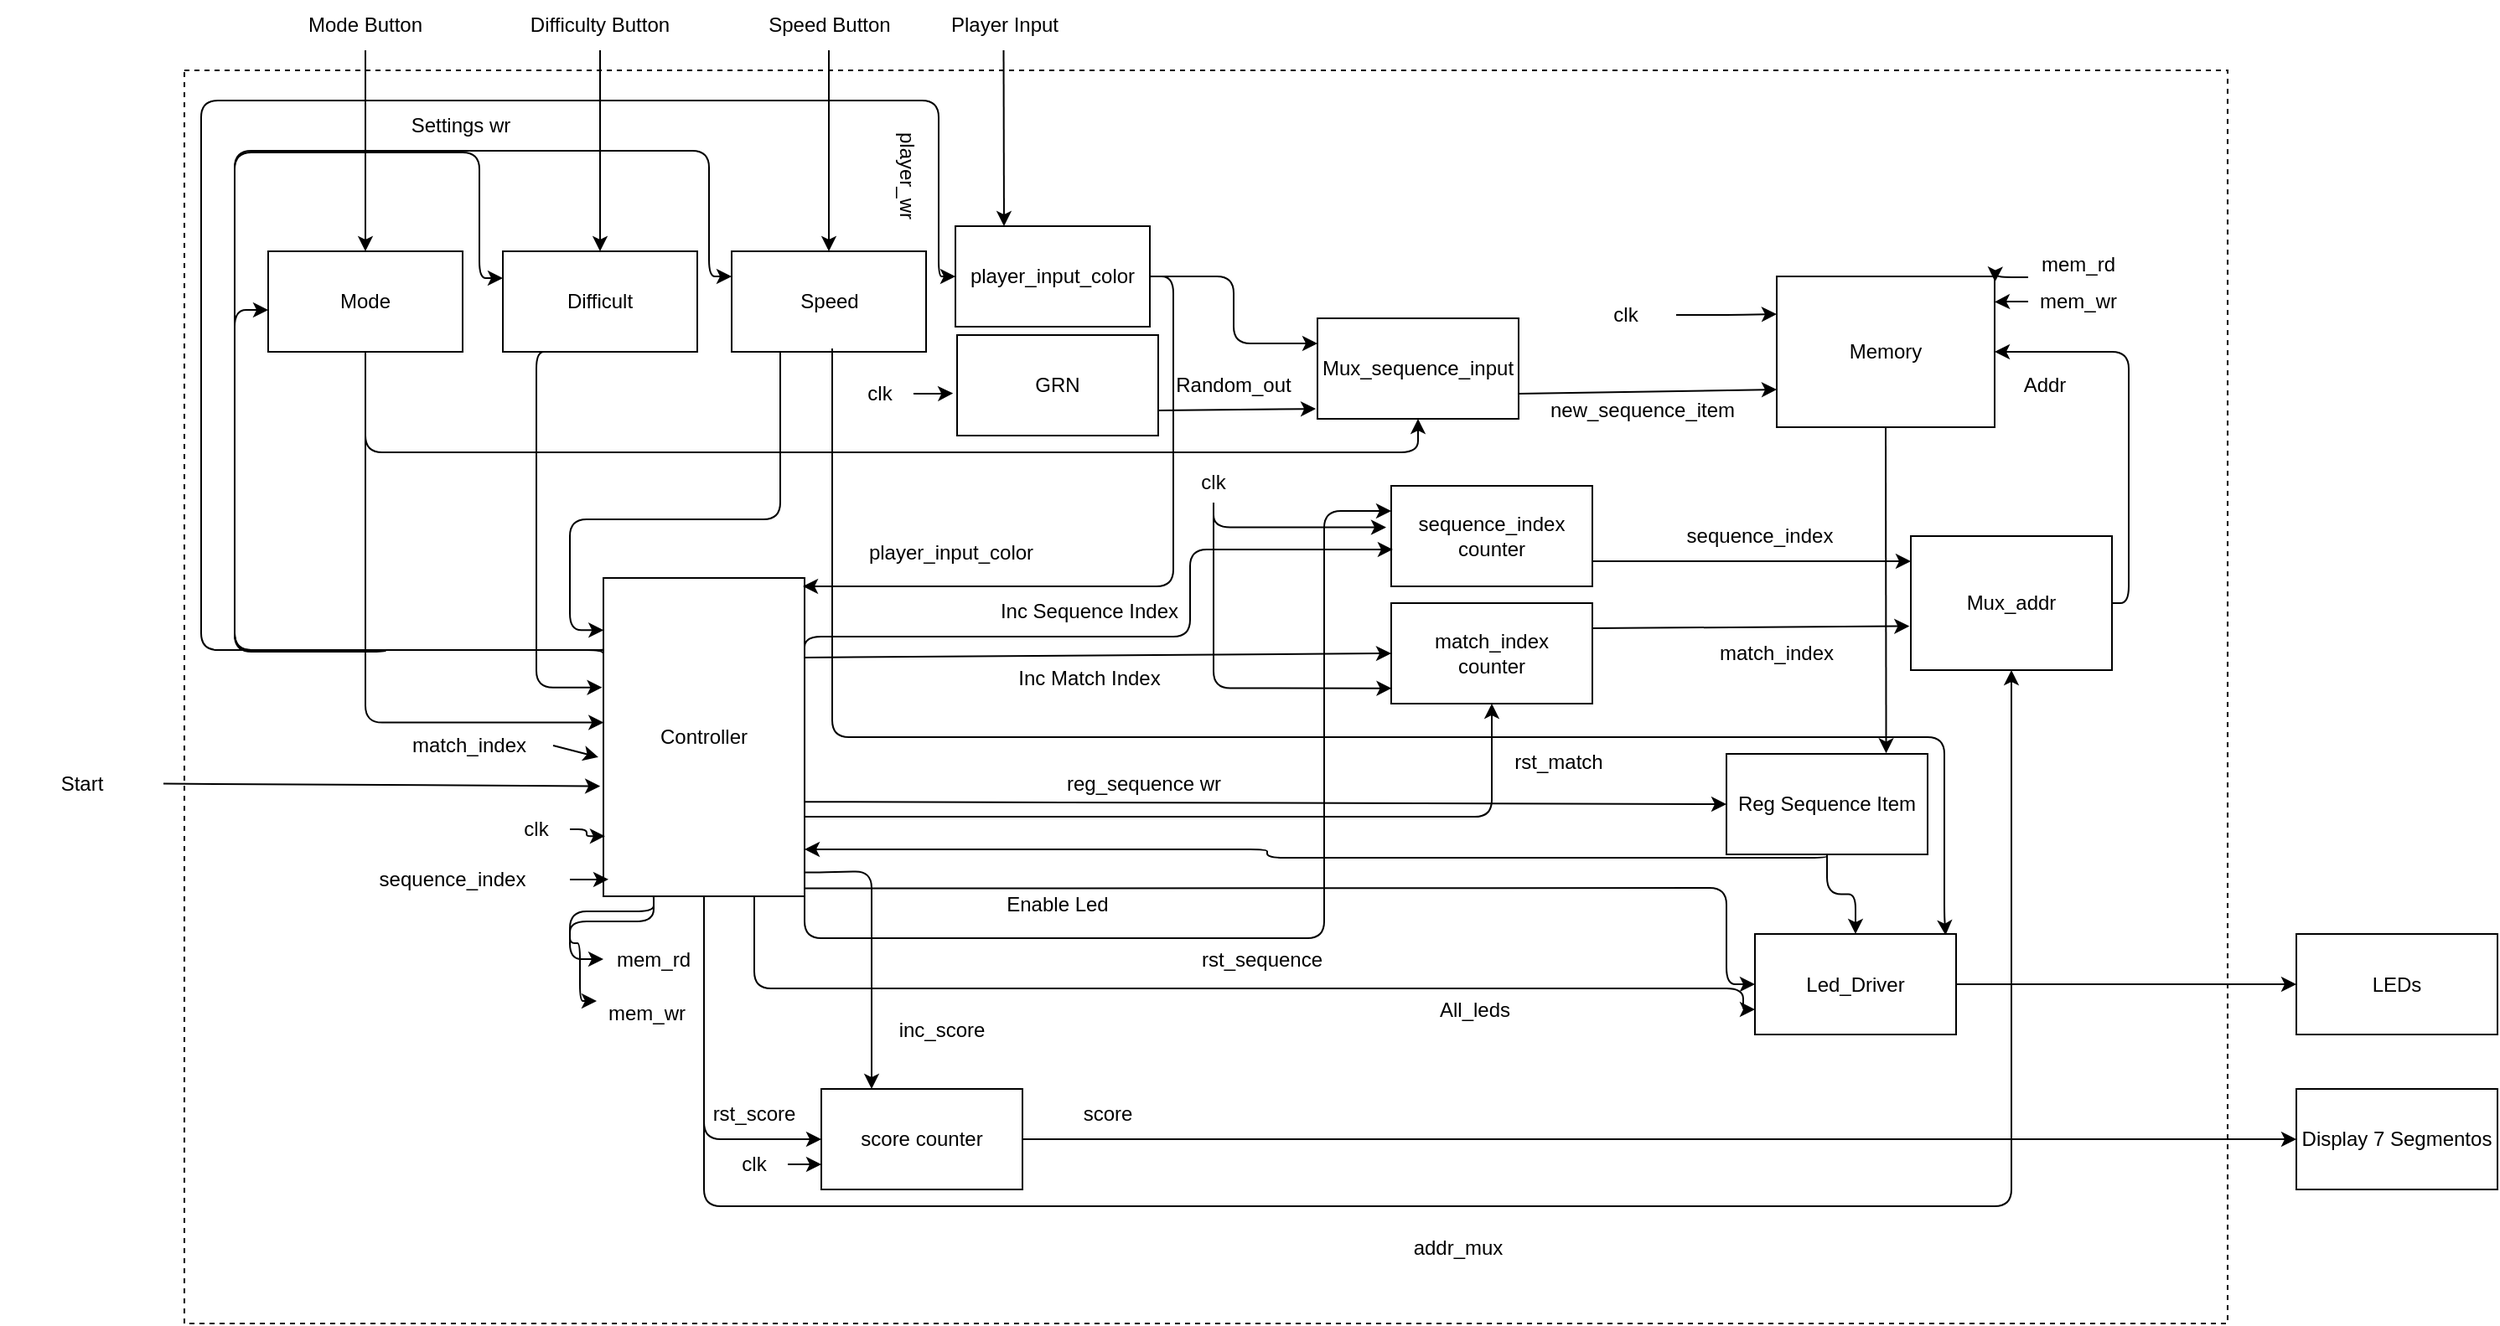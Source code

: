 <mxfile>
    <diagram id="1YeAkvaOezaJm31vY79s" name="Page-1">
        <mxGraphModel dx="2784" dy="2012" grid="1" gridSize="10" guides="1" tooltips="1" connect="1" arrows="1" fold="1" page="1" pageScale="1" pageWidth="827" pageHeight="1169" math="0" shadow="0">
            <root>
                <mxCell id="0"/>
                <mxCell id="1" parent="0"/>
                <mxCell id="105" value="" style="whiteSpace=wrap;html=1;dashed=1;" parent="1" vertex="1">
                    <mxGeometry x="-230" y="-68" width="1219" height="748" as="geometry"/>
                </mxCell>
                <mxCell id="2" value="GRN" style="whiteSpace=wrap;html=1;" parent="1" vertex="1">
                    <mxGeometry x="231" y="90" width="120" height="60" as="geometry"/>
                </mxCell>
                <mxCell id="90" style="edgeStyle=orthogonalEdgeStyle;html=1;exitX=0.25;exitY=1;exitDx=0;exitDy=0;entryX=0;entryY=0.25;entryDx=0;entryDy=0;" parent="1" source="3" target="88" edge="1">
                    <mxGeometry relative="1" as="geometry">
                        <Array as="points">
                            <mxPoint x="50" y="440"/>
                            <mxPoint y="440"/>
                            <mxPoint y="453"/>
                            <mxPoint x="6" y="453"/>
                            <mxPoint x="6" y="488"/>
                        </Array>
                    </mxGeometry>
                </mxCell>
                <mxCell id="91" style="edgeStyle=orthogonalEdgeStyle;html=1;exitX=0.25;exitY=1;exitDx=0;exitDy=0;entryX=0;entryY=0.5;entryDx=0;entryDy=0;" parent="1" target="89" edge="1">
                    <mxGeometry relative="1" as="geometry">
                        <mxPoint x="40" y="420" as="sourcePoint"/>
                        <mxPoint x="30.0" y="447.5" as="targetPoint"/>
                        <Array as="points">
                            <mxPoint x="50" y="420"/>
                            <mxPoint x="50" y="434"/>
                            <mxPoint y="434"/>
                            <mxPoint y="463"/>
                        </Array>
                    </mxGeometry>
                </mxCell>
                <mxCell id="156" style="edgeStyle=orthogonalEdgeStyle;html=1;exitX=0.973;exitY=0.975;exitDx=0;exitDy=0;entryX=0;entryY=0.5;entryDx=0;entryDy=0;exitPerimeter=0;" parent="1" source="3" target="67" edge="1">
                    <mxGeometry relative="1" as="geometry">
                        <Array as="points">
                            <mxPoint x="140" y="420"/>
                            <mxPoint x="690" y="420"/>
                            <mxPoint x="690" y="477"/>
                        </Array>
                    </mxGeometry>
                </mxCell>
                <mxCell id="171" style="edgeStyle=orthogonalEdgeStyle;html=1;exitX=1;exitY=0.25;exitDx=0;exitDy=0;entryX=0;entryY=0.5;entryDx=0;entryDy=0;" parent="1" source="3" target="122" edge="1">
                    <mxGeometry relative="1" as="geometry">
                        <mxPoint x="-330" y="-30" as="targetPoint"/>
                        <Array as="points">
                            <mxPoint x="140" y="278"/>
                            <mxPoint x="-220" y="278"/>
                            <mxPoint x="-220" y="-50"/>
                            <mxPoint x="220" y="-50"/>
                            <mxPoint x="220" y="55"/>
                        </Array>
                    </mxGeometry>
                </mxCell>
                <mxCell id="183" style="edgeStyle=none;html=1;exitX=0.99;exitY=0.703;exitDx=0;exitDy=0;entryX=0;entryY=0.5;entryDx=0;entryDy=0;exitPerimeter=0;" parent="1" source="3" target="124" edge="1">
                    <mxGeometry relative="1" as="geometry"/>
                </mxCell>
                <mxCell id="191" style="edgeStyle=none;html=1;exitX=1;exitY=0.25;exitDx=0;exitDy=0;entryX=0;entryY=0.5;entryDx=0;entryDy=0;" parent="1" source="3" target="185" edge="1">
                    <mxGeometry relative="1" as="geometry"/>
                </mxCell>
                <mxCell id="206" style="edgeStyle=orthogonalEdgeStyle;html=1;exitX=1;exitY=0.75;exitDx=0;exitDy=0;entryX=0.5;entryY=1;entryDx=0;entryDy=0;" parent="1" source="3" target="185" edge="1">
                    <mxGeometry relative="1" as="geometry"/>
                </mxCell>
                <mxCell id="208" style="edgeStyle=orthogonalEdgeStyle;html=1;exitX=1;exitY=1;exitDx=0;exitDy=0;entryX=0;entryY=0.25;entryDx=0;entryDy=0;" parent="1" source="3" target="186" edge="1">
                    <mxGeometry relative="1" as="geometry">
                        <Array as="points">
                            <mxPoint x="140" y="450"/>
                            <mxPoint x="450" y="450"/>
                            <mxPoint x="450" y="195"/>
                        </Array>
                    </mxGeometry>
                </mxCell>
                <mxCell id="224" style="edgeStyle=orthogonalEdgeStyle;html=1;exitX=0.5;exitY=1;exitDx=0;exitDy=0;entryX=0.5;entryY=1;entryDx=0;entryDy=0;" parent="1" source="3" target="218" edge="1">
                    <mxGeometry relative="1" as="geometry">
                        <Array as="points">
                            <mxPoint x="80" y="610"/>
                            <mxPoint x="860" y="610"/>
                        </Array>
                    </mxGeometry>
                </mxCell>
                <mxCell id="228" style="edgeStyle=orthogonalEdgeStyle;html=1;exitX=0.5;exitY=1;exitDx=0;exitDy=0;entryX=0;entryY=0.5;entryDx=0;entryDy=0;" parent="1" source="3" target="226" edge="1">
                    <mxGeometry relative="1" as="geometry"/>
                </mxCell>
                <mxCell id="3" value="Controller" style="whiteSpace=wrap;html=1;" parent="1" vertex="1">
                    <mxGeometry x="20" y="235" width="120" height="190" as="geometry"/>
                </mxCell>
                <mxCell id="184" style="edgeStyle=none;html=1;exitX=0.5;exitY=1;exitDx=0;exitDy=0;entryX=0.794;entryY=-0.006;entryDx=0;entryDy=0;entryPerimeter=0;" parent="1" source="4" target="124" edge="1">
                    <mxGeometry relative="1" as="geometry"/>
                </mxCell>
                <mxCell id="4" value="Memory" style="whiteSpace=wrap;html=1;" parent="1" vertex="1">
                    <mxGeometry x="720" y="55" width="130" height="90" as="geometry"/>
                </mxCell>
                <mxCell id="168" style="edgeStyle=none;html=1;exitX=0.5;exitY=1;exitDx=0;exitDy=0;entryX=0.5;entryY=0;entryDx=0;entryDy=0;" parent="1" source="17" target="165" edge="1">
                    <mxGeometry relative="1" as="geometry"/>
                </mxCell>
                <mxCell id="17" value="Speed Button" style="text;strokeColor=none;align=center;fillColor=none;html=1;verticalAlign=middle;whiteSpace=wrap;rounded=0;" parent="1" vertex="1">
                    <mxGeometry x="104.5" y="-110" width="100" height="30" as="geometry"/>
                </mxCell>
                <mxCell id="169" style="edgeStyle=none;html=1;exitX=0.5;exitY=1;exitDx=0;exitDy=0;entryX=0.5;entryY=0;entryDx=0;entryDy=0;" parent="1" source="18" target="166" edge="1">
                    <mxGeometry relative="1" as="geometry"/>
                </mxCell>
                <mxCell id="18" value="Difficulty Button" style="text;strokeColor=none;align=center;fillColor=none;html=1;verticalAlign=middle;whiteSpace=wrap;rounded=0;" parent="1" vertex="1">
                    <mxGeometry x="-32" y="-110" width="100" height="30" as="geometry"/>
                </mxCell>
                <mxCell id="170" style="edgeStyle=none;html=1;exitX=0.5;exitY=1;exitDx=0;exitDy=0;entryX=0.5;entryY=0;entryDx=0;entryDy=0;" parent="1" source="19" target="167" edge="1">
                    <mxGeometry relative="1" as="geometry"/>
                </mxCell>
                <mxCell id="19" value="Mode Button" style="text;strokeColor=none;align=center;fillColor=none;html=1;verticalAlign=middle;whiteSpace=wrap;rounded=0;" parent="1" vertex="1">
                    <mxGeometry x="-172" y="-110" width="100" height="30" as="geometry"/>
                </mxCell>
                <mxCell id="20" value="Start" style="text;strokeColor=none;align=center;fillColor=none;html=1;verticalAlign=middle;whiteSpace=wrap;rounded=0;" parent="1" vertex="1">
                    <mxGeometry x="-340" y="342.5" width="97.5" height="30" as="geometry"/>
                </mxCell>
                <mxCell id="160" style="edgeStyle=none;html=1;exitX=0.5;exitY=1;exitDx=0;exitDy=0;entryX=0.25;entryY=0;entryDx=0;entryDy=0;" parent="1" source="21" target="122" edge="1">
                    <mxGeometry relative="1" as="geometry"/>
                </mxCell>
                <mxCell id="21" value="Player Input" style="text;strokeColor=none;align=center;fillColor=none;html=1;verticalAlign=middle;whiteSpace=wrap;rounded=0;" parent="1" vertex="1">
                    <mxGeometry x="212.5" y="-110" width="92.5" height="30" as="geometry"/>
                </mxCell>
                <mxCell id="36" value="Random_out" style="text;strokeColor=none;align=center;fillColor=none;html=1;verticalAlign=middle;whiteSpace=wrap;rounded=0;" parent="1" vertex="1">
                    <mxGeometry x="356" y="105" width="80" height="30" as="geometry"/>
                </mxCell>
                <mxCell id="37" value="new_sequence_item" style="text;strokeColor=none;align=center;fillColor=none;html=1;verticalAlign=middle;whiteSpace=wrap;rounded=0;" parent="1" vertex="1">
                    <mxGeometry x="600" y="120" width="80" height="30" as="geometry"/>
                </mxCell>
                <mxCell id="161" style="edgeStyle=none;html=1;exitX=1;exitY=0.75;exitDx=0;exitDy=0;entryX=0;entryY=0.75;entryDx=0;entryDy=0;" parent="1" source="40" target="4" edge="1">
                    <mxGeometry relative="1" as="geometry"/>
                </mxCell>
                <mxCell id="40" value="Mux_sequence_input" style="whiteSpace=wrap;html=1;" parent="1" vertex="1">
                    <mxGeometry x="446" y="80" width="120" height="60" as="geometry"/>
                </mxCell>
                <mxCell id="112" style="edgeStyle=orthogonalEdgeStyle;html=1;exitX=1;exitY=0.5;exitDx=0;exitDy=0;entryX=0;entryY=0.5;entryDx=0;entryDy=0;" parent="1" source="67" target="111" edge="1">
                    <mxGeometry relative="1" as="geometry"/>
                </mxCell>
                <mxCell id="67" value="Led_Driver" style="whiteSpace=wrap;html=1;" parent="1" vertex="1">
                    <mxGeometry x="707" y="447.5" width="120" height="60" as="geometry"/>
                </mxCell>
                <mxCell id="70" value="inc_score" style="text;strokeColor=none;align=center;fillColor=none;html=1;verticalAlign=middle;whiteSpace=wrap;rounded=0;" parent="1" vertex="1">
                    <mxGeometry x="192" y="490" width="60" height="30" as="geometry"/>
                </mxCell>
                <mxCell id="84" value="mem_rd" style="text;strokeColor=none;align=center;fillColor=none;html=1;verticalAlign=middle;whiteSpace=wrap;rounded=0;" parent="1" vertex="1">
                    <mxGeometry x="870" y="33" width="60" height="30" as="geometry"/>
                </mxCell>
                <mxCell id="85" value="mem_wr" style="text;strokeColor=none;align=center;fillColor=none;html=1;verticalAlign=middle;whiteSpace=wrap;rounded=0;" parent="1" vertex="1">
                    <mxGeometry x="870" y="55" width="60" height="30" as="geometry"/>
                </mxCell>
                <mxCell id="88" value="mem_wr" style="text;strokeColor=none;align=center;fillColor=none;html=1;verticalAlign=middle;whiteSpace=wrap;rounded=0;" parent="1" vertex="1">
                    <mxGeometry x="16" y="480" width="60" height="30" as="geometry"/>
                </mxCell>
                <mxCell id="89" value="mem_rd" style="text;strokeColor=none;align=center;fillColor=none;html=1;verticalAlign=middle;whiteSpace=wrap;rounded=0;" parent="1" vertex="1">
                    <mxGeometry x="20" y="447.5" width="60" height="30" as="geometry"/>
                </mxCell>
                <mxCell id="94" value="match_index" style="text;strokeColor=none;align=center;fillColor=none;html=1;verticalAlign=middle;whiteSpace=wrap;rounded=0;rotation=0;" parent="1" vertex="1">
                    <mxGeometry x="670" y="265" width="100" height="30" as="geometry"/>
                </mxCell>
                <mxCell id="96" value="sequence_index" style="text;strokeColor=none;align=center;fillColor=none;html=1;verticalAlign=middle;whiteSpace=wrap;rounded=0;rotation=0;" parent="1" vertex="1">
                    <mxGeometry x="640" y="195" width="140" height="30" as="geometry"/>
                </mxCell>
                <mxCell id="108" value="Display 7 Segmentos" style="whiteSpace=wrap;html=1;" parent="1" vertex="1">
                    <mxGeometry x="1030" y="540" width="120" height="60" as="geometry"/>
                </mxCell>
                <mxCell id="111" value="LEDs" style="whiteSpace=wrap;html=1;" parent="1" vertex="1">
                    <mxGeometry x="1030" y="447.5" width="120" height="60" as="geometry"/>
                </mxCell>
                <mxCell id="116" style="edgeStyle=orthogonalEdgeStyle;html=1;exitX=1;exitY=0.5;exitDx=0;exitDy=0;entryX=0;entryY=0.25;entryDx=0;entryDy=0;" parent="1" source="115" target="4" edge="1">
                    <mxGeometry relative="1" as="geometry"/>
                </mxCell>
                <mxCell id="115" value="clk" style="text;strokeColor=none;align=center;fillColor=none;html=1;verticalAlign=middle;whiteSpace=wrap;rounded=0;" parent="1" vertex="1">
                    <mxGeometry x="600" y="63" width="60" height="30" as="geometry"/>
                </mxCell>
                <mxCell id="118" style="edgeStyle=orthogonalEdgeStyle;html=1;exitX=1;exitY=0.5;exitDx=0;exitDy=0;entryX=-0.02;entryY=0.58;entryDx=0;entryDy=0;entryPerimeter=0;" parent="1" source="117" target="2" edge="1">
                    <mxGeometry relative="1" as="geometry"/>
                </mxCell>
                <mxCell id="117" value="clk" style="text;strokeColor=none;align=center;fillColor=none;html=1;verticalAlign=middle;whiteSpace=wrap;rounded=0;" parent="1" vertex="1">
                    <mxGeometry x="165" y="110" width="40" height="30" as="geometry"/>
                </mxCell>
                <mxCell id="119" value="clk" style="text;strokeColor=none;align=center;fillColor=none;html=1;verticalAlign=middle;whiteSpace=wrap;rounded=0;" parent="1" vertex="1">
                    <mxGeometry x="-40" y="370" width="40" height="30" as="geometry"/>
                </mxCell>
                <mxCell id="163" style="edgeStyle=orthogonalEdgeStyle;html=1;exitX=1;exitY=0.5;exitDx=0;exitDy=0;entryX=0;entryY=0.25;entryDx=0;entryDy=0;" parent="1" source="122" target="40" edge="1">
                    <mxGeometry relative="1" as="geometry"/>
                </mxCell>
                <mxCell id="164" style="edgeStyle=orthogonalEdgeStyle;html=1;exitX=1;exitY=0.5;exitDx=0;exitDy=0;" parent="1" source="122" edge="1">
                    <mxGeometry relative="1" as="geometry">
                        <mxPoint x="139" y="240" as="targetPoint"/>
                        <Array as="points">
                            <mxPoint x="360" y="55"/>
                            <mxPoint x="360" y="240"/>
                            <mxPoint x="139" y="240"/>
                        </Array>
                    </mxGeometry>
                </mxCell>
                <mxCell id="122" value="&lt;span style=&quot;color: rgb(0, 0, 0);&quot;&gt;player_input_color&lt;/span&gt;" style="whiteSpace=wrap;html=1;" parent="1" vertex="1">
                    <mxGeometry x="230" y="25" width="116" height="60" as="geometry"/>
                </mxCell>
                <mxCell id="132" style="edgeStyle=orthogonalEdgeStyle;html=1;exitX=0.5;exitY=1;exitDx=0;exitDy=0;" parent="1" source="124" target="67" edge="1">
                    <mxGeometry relative="1" as="geometry"/>
                </mxCell>
                <mxCell id="124" value="&lt;span style=&quot;color: rgb(0, 0, 0);&quot;&gt;Reg Sequence Item&lt;/span&gt;" style="whiteSpace=wrap;html=1;" parent="1" vertex="1">
                    <mxGeometry x="690" y="340" width="120" height="60" as="geometry"/>
                </mxCell>
                <mxCell id="139" style="edgeStyle=orthogonalEdgeStyle;html=1;exitX=0;exitY=0.75;exitDx=0;exitDy=0;entryX=1.002;entryY=0.036;entryDx=0;entryDy=0;entryPerimeter=0;" parent="1" source="84" target="4" edge="1">
                    <mxGeometry relative="1" as="geometry"/>
                </mxCell>
                <mxCell id="140" style="edgeStyle=orthogonalEdgeStyle;html=1;exitX=0;exitY=0.5;exitDx=0;exitDy=0;entryX=1;entryY=0.169;entryDx=0;entryDy=0;entryPerimeter=0;" parent="1" source="85" target="4" edge="1">
                    <mxGeometry relative="1" as="geometry"/>
                </mxCell>
                <mxCell id="144" style="edgeStyle=orthogonalEdgeStyle;html=1;entryX=0.25;entryY=0;entryDx=0;entryDy=0;exitX=1.002;exitY=0.925;exitDx=0;exitDy=0;exitPerimeter=0;" parent="1" source="3" target="226" edge="1">
                    <mxGeometry relative="1" as="geometry">
                        <mxPoint x="143" y="410" as="sourcePoint"/>
                        <Array as="points">
                            <mxPoint x="143" y="411"/>
                            <mxPoint x="180" y="410"/>
                        </Array>
                    </mxGeometry>
                </mxCell>
                <mxCell id="146" style="edgeStyle=orthogonalEdgeStyle;html=1;exitX=1;exitY=0.5;exitDx=0;exitDy=0;entryX=0.008;entryY=0.811;entryDx=0;entryDy=0;entryPerimeter=0;" parent="1" source="119" target="3" edge="1">
                    <mxGeometry relative="1" as="geometry"/>
                </mxCell>
                <mxCell id="152" value="player_input_color" style="text;strokeColor=none;align=center;fillColor=none;html=1;verticalAlign=middle;whiteSpace=wrap;rounded=0;" parent="1" vertex="1">
                    <mxGeometry x="190" y="205" width="75" height="30" as="geometry"/>
                </mxCell>
                <mxCell id="153" value="reg_sequence wr" style="text;strokeColor=none;align=center;fillColor=none;html=1;verticalAlign=middle;whiteSpace=wrap;rounded=0;" parent="1" vertex="1">
                    <mxGeometry x="290" y="342.5" width="105" height="30" as="geometry"/>
                </mxCell>
                <mxCell id="157" value="Enable Led" style="text;strokeColor=none;align=center;fillColor=none;html=1;verticalAlign=middle;whiteSpace=wrap;rounded=0;" parent="1" vertex="1">
                    <mxGeometry x="256" y="415" width="70" height="30" as="geometry"/>
                </mxCell>
                <mxCell id="162" style="edgeStyle=none;html=1;exitX=1;exitY=0.75;exitDx=0;exitDy=0;entryX=-0.008;entryY=0.9;entryDx=0;entryDy=0;entryPerimeter=0;" parent="1" source="2" target="40" edge="1">
                    <mxGeometry relative="1" as="geometry"/>
                </mxCell>
                <mxCell id="165" value="&lt;span style=&quot;color: rgb(0, 0, 0);&quot;&gt;Speed&lt;/span&gt;" style="whiteSpace=wrap;html=1;" parent="1" vertex="1">
                    <mxGeometry x="96.5" y="40" width="116" height="60" as="geometry"/>
                </mxCell>
                <mxCell id="166" value="&lt;span style=&quot;color: rgb(0, 0, 0);&quot;&gt;Difficult&lt;/span&gt;" style="whiteSpace=wrap;html=1;" parent="1" vertex="1">
                    <mxGeometry x="-40" y="40" width="116" height="60" as="geometry"/>
                </mxCell>
                <mxCell id="180" style="edgeStyle=orthogonalEdgeStyle;html=1;exitX=0.5;exitY=1;exitDx=0;exitDy=0;entryX=0.5;entryY=1;entryDx=0;entryDy=0;" parent="1" source="167" target="40" edge="1">
                    <mxGeometry relative="1" as="geometry">
                        <Array as="points">
                            <mxPoint x="-122" y="160"/>
                            <mxPoint x="506" y="160"/>
                        </Array>
                    </mxGeometry>
                </mxCell>
                <mxCell id="167" value="&lt;span style=&quot;color: rgb(0, 0, 0);&quot;&gt;Mode&lt;/span&gt;" style="whiteSpace=wrap;html=1;" parent="1" vertex="1">
                    <mxGeometry x="-180" y="40" width="116" height="60" as="geometry"/>
                </mxCell>
                <mxCell id="172" style="edgeStyle=orthogonalEdgeStyle;html=1;entryX=0;entryY=0.25;entryDx=0;entryDy=0;" parent="1" target="165" edge="1">
                    <mxGeometry relative="1" as="geometry">
                        <mxPoint x="99.5" y="55" as="targetPoint"/>
                        <mxPoint x="20" y="278" as="sourcePoint"/>
                        <Array as="points">
                            <mxPoint x="20" y="277"/>
                            <mxPoint x="20" y="278"/>
                            <mxPoint x="-200" y="278"/>
                            <mxPoint x="-200" y="-20"/>
                            <mxPoint x="83" y="-20"/>
                            <mxPoint x="83" y="55"/>
                        </Array>
                    </mxGeometry>
                </mxCell>
                <mxCell id="173" style="edgeStyle=orthogonalEdgeStyle;html=1;exitX=-0.033;exitY=0.305;exitDx=0;exitDy=0;exitPerimeter=0;entryX=0;entryY=0.25;entryDx=0;entryDy=0;" parent="1" edge="1">
                    <mxGeometry relative="1" as="geometry">
                        <mxPoint x="-40" y="56" as="targetPoint"/>
                        <mxPoint x="-109.96" y="277.95" as="sourcePoint"/>
                        <Array as="points">
                            <mxPoint x="-110" y="279"/>
                            <mxPoint x="-200" y="279"/>
                            <mxPoint x="-200" y="-19"/>
                            <mxPoint x="-54" y="-19"/>
                            <mxPoint x="-54" y="56"/>
                        </Array>
                    </mxGeometry>
                </mxCell>
                <mxCell id="174" style="edgeStyle=orthogonalEdgeStyle;html=1;exitX=0;exitY=0.25;exitDx=0;exitDy=0;entryX=0;entryY=0.25;entryDx=0;entryDy=0;" parent="1" source="3" edge="1">
                    <mxGeometry relative="1" as="geometry">
                        <mxPoint x="-180" y="75" as="targetPoint"/>
                        <mxPoint x="-249.96" y="296.95" as="sourcePoint"/>
                        <Array as="points">
                            <mxPoint x="-200" y="278"/>
                            <mxPoint x="-200" y="75"/>
                        </Array>
                    </mxGeometry>
                </mxCell>
                <mxCell id="175" value="Settings wr" style="text;strokeColor=none;align=center;fillColor=none;html=1;verticalAlign=middle;whiteSpace=wrap;rounded=0;" parent="1" vertex="1">
                    <mxGeometry x="-110" y="-50" width="90" height="30" as="geometry"/>
                </mxCell>
                <mxCell id="176" style="edgeStyle=orthogonalEdgeStyle;html=1;exitX=0.5;exitY=1;exitDx=0;exitDy=0;entryX=0.001;entryY=0.454;entryDx=0;entryDy=0;entryPerimeter=0;" parent="1" source="167" target="3" edge="1">
                    <mxGeometry relative="1" as="geometry"/>
                </mxCell>
                <mxCell id="177" style="edgeStyle=orthogonalEdgeStyle;html=1;exitX=0.25;exitY=1;exitDx=0;exitDy=0;entryX=-0.006;entryY=0.344;entryDx=0;entryDy=0;entryPerimeter=0;" parent="1" source="166" target="3" edge="1">
                    <mxGeometry relative="1" as="geometry">
                        <Array as="points">
                            <mxPoint x="-20" y="100"/>
                            <mxPoint x="-20" y="300"/>
                        </Array>
                    </mxGeometry>
                </mxCell>
                <mxCell id="178" style="edgeStyle=orthogonalEdgeStyle;html=1;exitX=0.25;exitY=1;exitDx=0;exitDy=0;entryX=0.001;entryY=0.164;entryDx=0;entryDy=0;entryPerimeter=0;" parent="1" source="165" target="3" edge="1">
                    <mxGeometry relative="1" as="geometry">
                        <Array as="points">
                            <mxPoint x="126" y="200"/>
                            <mxPoint y="200"/>
                            <mxPoint y="266"/>
                        </Array>
                    </mxGeometry>
                </mxCell>
                <mxCell id="179" style="edgeStyle=none;html=1;entryX=-0.016;entryY=0.654;entryDx=0;entryDy=0;entryPerimeter=0;" parent="1" source="20" target="3" edge="1">
                    <mxGeometry relative="1" as="geometry"/>
                </mxCell>
                <mxCell id="181" style="edgeStyle=orthogonalEdgeStyle;html=1;exitX=0.5;exitY=1;exitDx=0;exitDy=0;entryX=0.931;entryY=0.046;entryDx=0;entryDy=0;entryPerimeter=0;" parent="1" edge="1">
                    <mxGeometry relative="1" as="geometry">
                        <mxPoint x="156.5" y="98" as="sourcePoint"/>
                        <mxPoint x="820.72" y="448.26" as="targetPoint"/>
                        <Array as="points">
                            <mxPoint x="156" y="330"/>
                            <mxPoint x="820" y="330"/>
                            <mxPoint x="820" y="436"/>
                            <mxPoint x="821" y="436"/>
                        </Array>
                    </mxGeometry>
                </mxCell>
                <mxCell id="182" style="edgeStyle=orthogonalEdgeStyle;html=1;" parent="1" edge="1">
                    <mxGeometry relative="1" as="geometry">
                        <mxPoint x="750" y="400" as="sourcePoint"/>
                        <mxPoint x="140" y="397" as="targetPoint"/>
                        <Array as="points">
                            <mxPoint x="750" y="402"/>
                            <mxPoint x="416" y="402"/>
                            <mxPoint x="416" y="397"/>
                            <mxPoint x="140" y="397"/>
                        </Array>
                    </mxGeometry>
                </mxCell>
                <mxCell id="188" style="edgeStyle=none;html=1;exitX=1;exitY=0.25;exitDx=0;exitDy=0;entryX=-0.007;entryY=0.672;entryDx=0;entryDy=0;entryPerimeter=0;" parent="1" source="185" target="218" edge="1">
                    <mxGeometry relative="1" as="geometry">
                        <Array as="points"/>
                    </mxGeometry>
                </mxCell>
                <mxCell id="185" value="match_index&lt;div&gt;counter&lt;/div&gt;" style="whiteSpace=wrap;html=1;" parent="1" vertex="1">
                    <mxGeometry x="490" y="250" width="120" height="60" as="geometry"/>
                </mxCell>
                <mxCell id="187" style="edgeStyle=none;html=1;exitX=1;exitY=0.75;exitDx=0;exitDy=0;" parent="1" source="186" edge="1">
                    <mxGeometry relative="1" as="geometry">
                        <mxPoint x="800" y="225" as="targetPoint"/>
                    </mxGeometry>
                </mxCell>
                <mxCell id="186" value="sequence_index&lt;div&gt;counter&lt;/div&gt;" style="whiteSpace=wrap;html=1;" parent="1" vertex="1">
                    <mxGeometry x="490" y="180" width="120" height="60" as="geometry"/>
                </mxCell>
                <mxCell id="190" style="edgeStyle=orthogonalEdgeStyle;html=1;exitX=1;exitY=0.25;exitDx=0;exitDy=0;entryX=0.008;entryY=0.633;entryDx=0;entryDy=0;entryPerimeter=0;" parent="1" source="3" target="186" edge="1">
                    <mxGeometry relative="1" as="geometry">
                        <Array as="points">
                            <mxPoint x="140" y="270"/>
                            <mxPoint x="370" y="270"/>
                            <mxPoint x="370" y="218"/>
                        </Array>
                    </mxGeometry>
                </mxCell>
                <mxCell id="192" value="Inc Match Index" style="text;strokeColor=none;align=center;fillColor=none;html=1;verticalAlign=middle;whiteSpace=wrap;rounded=0;" parent="1" vertex="1">
                    <mxGeometry x="265" y="280" width="90" height="30" as="geometry"/>
                </mxCell>
                <mxCell id="195" value="Inc Sequence Index" style="text;strokeColor=none;align=center;fillColor=none;html=1;verticalAlign=middle;whiteSpace=wrap;rounded=0;" parent="1" vertex="1">
                    <mxGeometry x="252" y="240" width="116" height="30" as="geometry"/>
                </mxCell>
                <mxCell id="196" value="clk" style="text;strokeColor=none;align=center;fillColor=none;html=1;verticalAlign=middle;whiteSpace=wrap;rounded=0;" parent="1" vertex="1">
                    <mxGeometry x="354" y="165" width="60" height="25" as="geometry"/>
                </mxCell>
                <mxCell id="199" value="rst_match" style="text;strokeColor=none;align=center;fillColor=none;html=1;verticalAlign=middle;whiteSpace=wrap;rounded=0;" parent="1" vertex="1">
                    <mxGeometry x="560" y="330" width="60" height="30" as="geometry"/>
                </mxCell>
                <mxCell id="201" style="edgeStyle=orthogonalEdgeStyle;html=1;entryX=0.002;entryY=0.847;entryDx=0;entryDy=0;entryPerimeter=0;exitX=0.5;exitY=1;exitDx=0;exitDy=0;" parent="1" source="196" target="185" edge="1">
                    <mxGeometry relative="1" as="geometry"/>
                </mxCell>
                <mxCell id="202" style="edgeStyle=orthogonalEdgeStyle;html=1;exitX=0.5;exitY=1;exitDx=0;exitDy=0;entryX=-0.025;entryY=0.413;entryDx=0;entryDy=0;entryPerimeter=0;" parent="1" source="196" target="186" edge="1">
                    <mxGeometry relative="1" as="geometry"/>
                </mxCell>
                <mxCell id="204" value="rst_sequence" style="text;strokeColor=none;align=center;fillColor=none;html=1;verticalAlign=middle;whiteSpace=wrap;rounded=0;" parent="1" vertex="1">
                    <mxGeometry x="376" y="445" width="74" height="35" as="geometry"/>
                </mxCell>
                <mxCell id="210" style="edgeStyle=none;html=1;exitX=1;exitY=0.5;exitDx=0;exitDy=0;entryX=-0.025;entryY=0.563;entryDx=0;entryDy=0;entryPerimeter=0;" parent="1" source="209" target="3" edge="1">
                    <mxGeometry relative="1" as="geometry"/>
                </mxCell>
                <mxCell id="209" value="match_index" style="text;strokeColor=none;align=center;fillColor=none;html=1;verticalAlign=middle;whiteSpace=wrap;rounded=0;rotation=0;" parent="1" vertex="1">
                    <mxGeometry x="-110" y="320" width="100" height="30" as="geometry"/>
                </mxCell>
                <mxCell id="211" value="sequence_index" style="text;strokeColor=none;align=center;fillColor=none;html=1;verticalAlign=middle;whiteSpace=wrap;rounded=0;rotation=0;" parent="1" vertex="1">
                    <mxGeometry x="-140" y="400" width="140" height="30" as="geometry"/>
                </mxCell>
                <mxCell id="212" style="edgeStyle=none;html=1;exitX=1;exitY=0.5;exitDx=0;exitDy=0;entryX=0.025;entryY=0.947;entryDx=0;entryDy=0;entryPerimeter=0;" parent="1" source="211" target="3" edge="1">
                    <mxGeometry relative="1" as="geometry"/>
                </mxCell>
                <mxCell id="215" value="player_wr" style="text;strokeColor=none;align=center;fillColor=none;html=1;verticalAlign=middle;whiteSpace=wrap;rounded=0;rotation=90;" parent="1" vertex="1">
                    <mxGeometry x="171" y="-20" width="60" height="30" as="geometry"/>
                </mxCell>
                <mxCell id="216" style="edgeStyle=orthogonalEdgeStyle;html=1;exitX=0.75;exitY=1;exitDx=0;exitDy=0;entryX=0;entryY=0.75;entryDx=0;entryDy=0;" parent="1" source="3" target="67" edge="1">
                    <mxGeometry relative="1" as="geometry">
                        <mxPoint x="700" y="497" as="targetPoint"/>
                        <Array as="points">
                            <mxPoint x="110" y="480"/>
                            <mxPoint x="700" y="480"/>
                            <mxPoint x="700" y="493"/>
                        </Array>
                    </mxGeometry>
                </mxCell>
                <mxCell id="217" value="All_leds" style="text;strokeColor=none;align=center;fillColor=none;html=1;verticalAlign=middle;whiteSpace=wrap;rounded=0;" parent="1" vertex="1">
                    <mxGeometry x="510" y="477.5" width="60" height="30" as="geometry"/>
                </mxCell>
                <mxCell id="220" style="edgeStyle=orthogonalEdgeStyle;html=1;exitX=1;exitY=0.5;exitDx=0;exitDy=0;entryX=1;entryY=0.5;entryDx=0;entryDy=0;" parent="1" source="218" target="4" edge="1">
                    <mxGeometry relative="1" as="geometry"/>
                </mxCell>
                <mxCell id="218" value="Mux_addr" style="whiteSpace=wrap;html=1;" parent="1" vertex="1">
                    <mxGeometry x="800" y="210" width="120" height="80" as="geometry"/>
                </mxCell>
                <mxCell id="221" value="Addr" style="text;strokeColor=none;align=center;fillColor=none;html=1;verticalAlign=middle;whiteSpace=wrap;rounded=0;" parent="1" vertex="1">
                    <mxGeometry x="850" y="105" width="60" height="30" as="geometry"/>
                </mxCell>
                <mxCell id="225" value="addr_mux" style="text;strokeColor=none;align=center;fillColor=none;html=1;verticalAlign=middle;whiteSpace=wrap;rounded=0;" parent="1" vertex="1">
                    <mxGeometry x="500" y="620" width="60" height="30" as="geometry"/>
                </mxCell>
                <mxCell id="227" style="edgeStyle=none;html=1;exitX=1;exitY=0.5;exitDx=0;exitDy=0;entryX=0;entryY=0.5;entryDx=0;entryDy=0;" parent="1" source="226" target="108" edge="1">
                    <mxGeometry relative="1" as="geometry">
                        <mxPoint x="410" y="570" as="targetPoint"/>
                    </mxGeometry>
                </mxCell>
                <mxCell id="226" value="score counter" style="whiteSpace=wrap;html=1;" parent="1" vertex="1">
                    <mxGeometry x="150" y="540" width="120" height="60" as="geometry"/>
                </mxCell>
                <mxCell id="230" value="rst_score" style="text;strokeColor=none;align=center;fillColor=none;html=1;verticalAlign=middle;whiteSpace=wrap;rounded=0;" parent="1" vertex="1">
                    <mxGeometry x="80" y="540" width="60" height="30" as="geometry"/>
                </mxCell>
                <mxCell id="232" style="edgeStyle=none;html=1;exitX=1;exitY=0.5;exitDx=0;exitDy=0;entryX=0;entryY=0.75;entryDx=0;entryDy=0;" parent="1" source="231" target="226" edge="1">
                    <mxGeometry relative="1" as="geometry"/>
                </mxCell>
                <mxCell id="231" value="clk" style="text;strokeColor=none;align=center;fillColor=none;html=1;verticalAlign=middle;whiteSpace=wrap;rounded=0;" parent="1" vertex="1">
                    <mxGeometry x="90" y="570" width="40" height="30" as="geometry"/>
                </mxCell>
                <mxCell id="233" value="score" style="text;strokeColor=none;align=center;fillColor=none;html=1;verticalAlign=middle;whiteSpace=wrap;rounded=0;" parent="1" vertex="1">
                    <mxGeometry x="291" y="540" width="60" height="30" as="geometry"/>
                </mxCell>
            </root>
        </mxGraphModel>
    </diagram>
</mxfile>